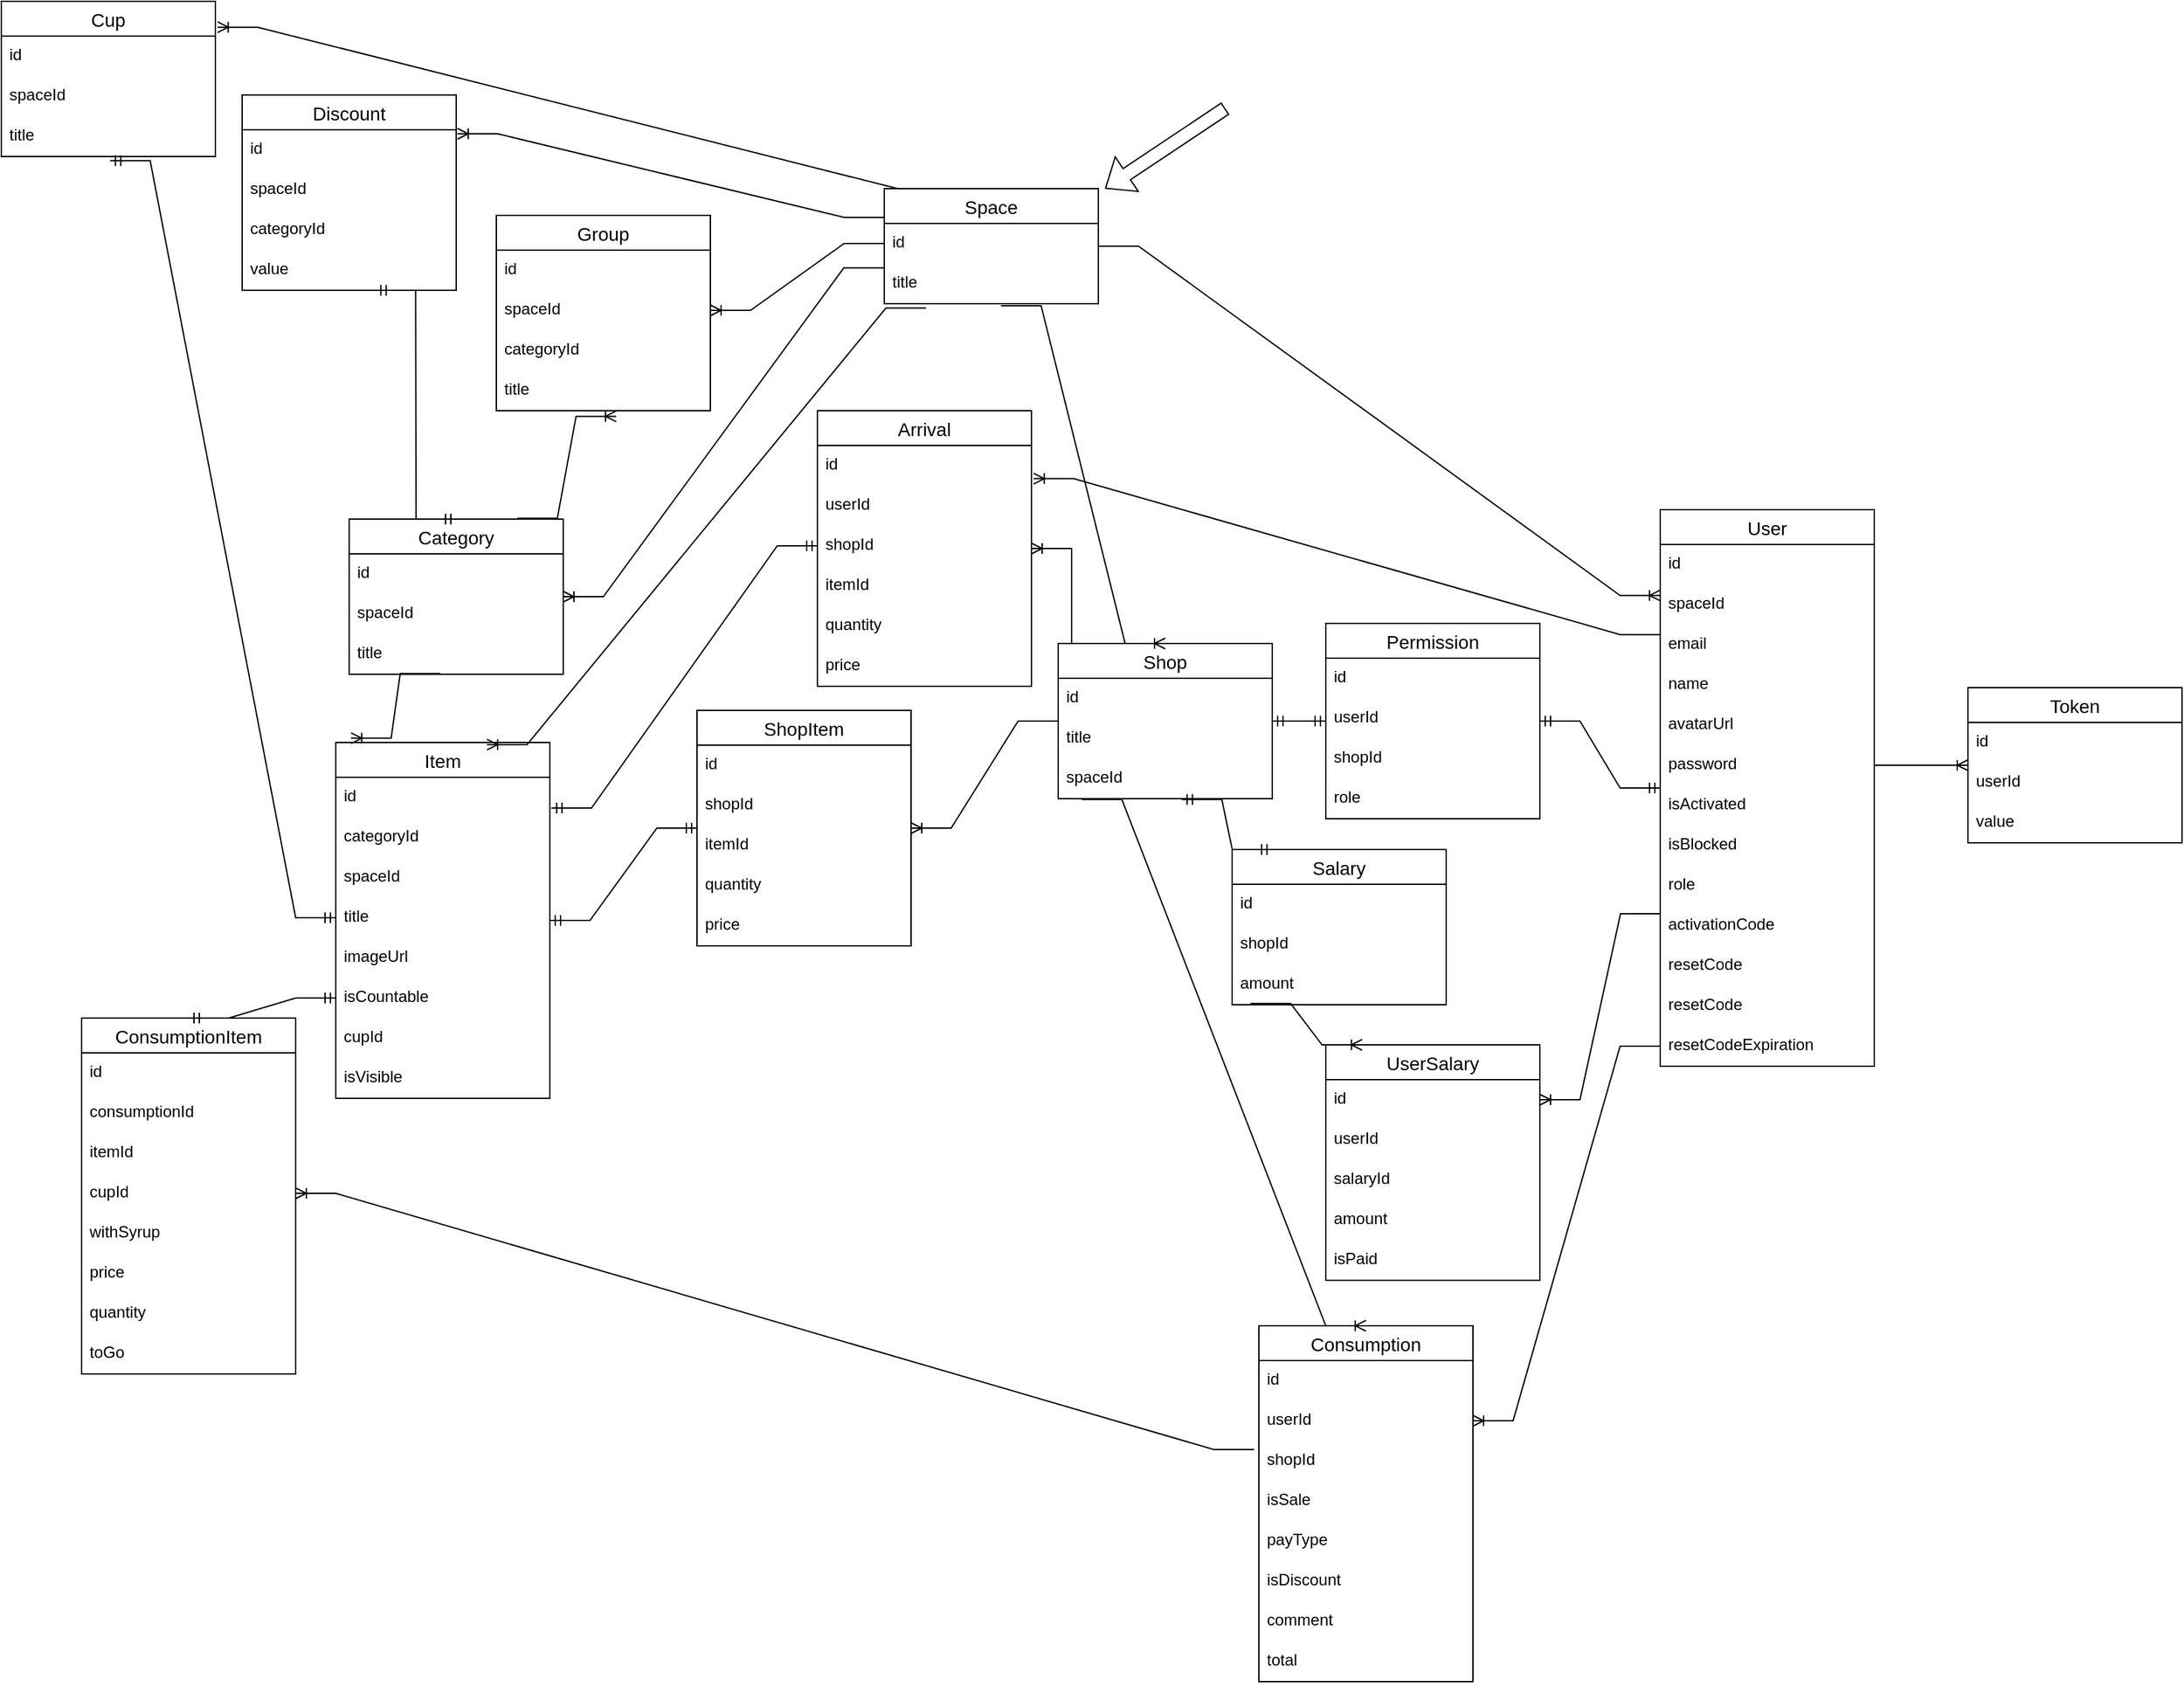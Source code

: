 <mxfile version="20.8.10" type="device"><diagram id="-RboTagxcHU9Nsr4pJRb" name="Page-1"><mxGraphModel dx="2022" dy="1925" grid="1" gridSize="10" guides="1" tooltips="1" connect="1" arrows="1" fold="1" page="1" pageScale="1" pageWidth="827" pageHeight="1169" math="0" shadow="0"><root><mxCell id="0"/><mxCell id="1" parent="0"/><mxCell id="PtXZRWENo-5FDZrmI7I0-1" value="User" style="swimlane;fontStyle=0;childLayout=stackLayout;horizontal=1;startSize=26;horizontalStack=0;resizeParent=1;resizeParentMax=0;resizeLast=0;collapsible=1;marginBottom=0;align=center;fontSize=14;" parent="1" vertex="1"><mxGeometry x="920" y="-370" width="160" height="416" as="geometry"/></mxCell><mxCell id="PtXZRWENo-5FDZrmI7I0-2" value="id" style="text;strokeColor=none;fillColor=none;spacingLeft=4;spacingRight=4;overflow=hidden;rotatable=0;points=[[0,0.5],[1,0.5]];portConstraint=eastwest;fontSize=12;" parent="PtXZRWENo-5FDZrmI7I0-1" vertex="1"><mxGeometry y="26" width="160" height="30" as="geometry"/></mxCell><mxCell id="4w__0bcOmojPFbcZ-Phi-4" value="spaceId" style="text;strokeColor=none;fillColor=none;spacingLeft=4;spacingRight=4;overflow=hidden;rotatable=0;points=[[0,0.5],[1,0.5]];portConstraint=eastwest;fontSize=12;" parent="PtXZRWENo-5FDZrmI7I0-1" vertex="1"><mxGeometry y="56" width="160" height="30" as="geometry"/></mxCell><mxCell id="PtXZRWENo-5FDZrmI7I0-3" value="email" style="text;strokeColor=none;fillColor=none;spacingLeft=4;spacingRight=4;overflow=hidden;rotatable=0;points=[[0,0.5],[1,0.5]];portConstraint=eastwest;fontSize=12;" parent="PtXZRWENo-5FDZrmI7I0-1" vertex="1"><mxGeometry y="86" width="160" height="30" as="geometry"/></mxCell><mxCell id="PtXZRWENo-5FDZrmI7I0-4" value="name" style="text;strokeColor=none;fillColor=none;spacingLeft=4;spacingRight=4;overflow=hidden;rotatable=0;points=[[0,0.5],[1,0.5]];portConstraint=eastwest;fontSize=12;" parent="PtXZRWENo-5FDZrmI7I0-1" vertex="1"><mxGeometry y="116" width="160" height="30" as="geometry"/></mxCell><mxCell id="2ZHtAxUTW5Pm4I8rhyET-17" value="avatarUrl" style="text;strokeColor=none;fillColor=none;spacingLeft=4;spacingRight=4;overflow=hidden;rotatable=0;points=[[0,0.5],[1,0.5]];portConstraint=eastwest;fontSize=12;" parent="PtXZRWENo-5FDZrmI7I0-1" vertex="1"><mxGeometry y="146" width="160" height="30" as="geometry"/></mxCell><mxCell id="PtXZRWENo-5FDZrmI7I0-5" value="password" style="text;strokeColor=none;fillColor=none;spacingLeft=4;spacingRight=4;overflow=hidden;rotatable=0;points=[[0,0.5],[1,0.5]];portConstraint=eastwest;fontSize=12;" parent="PtXZRWENo-5FDZrmI7I0-1" vertex="1"><mxGeometry y="176" width="160" height="30" as="geometry"/></mxCell><mxCell id="6MsvrKW7NR40lOU20cwh-1" value="isActivated" style="text;strokeColor=none;fillColor=none;spacingLeft=4;spacingRight=4;overflow=hidden;rotatable=0;points=[[0,0.5],[1,0.5]];portConstraint=eastwest;fontSize=12;" parent="PtXZRWENo-5FDZrmI7I0-1" vertex="1"><mxGeometry y="206" width="160" height="30" as="geometry"/></mxCell><mxCell id="obLjnWfp8mF0ZZuGQmt2-3" value="isBlocked" style="text;strokeColor=none;fillColor=none;spacingLeft=4;spacingRight=4;overflow=hidden;rotatable=0;points=[[0,0.5],[1,0.5]];portConstraint=eastwest;fontSize=12;" parent="PtXZRWENo-5FDZrmI7I0-1" vertex="1"><mxGeometry y="236" width="160" height="30" as="geometry"/></mxCell><mxCell id="obLjnWfp8mF0ZZuGQmt2-1" value="role" style="text;strokeColor=none;fillColor=none;spacingLeft=4;spacingRight=4;overflow=hidden;rotatable=0;points=[[0,0.5],[1,0.5]];portConstraint=eastwest;fontSize=12;" parent="PtXZRWENo-5FDZrmI7I0-1" vertex="1"><mxGeometry y="266" width="160" height="30" as="geometry"/></mxCell><mxCell id="6MsvrKW7NR40lOU20cwh-2" value="activationCode" style="text;strokeColor=none;fillColor=none;spacingLeft=4;spacingRight=4;overflow=hidden;rotatable=0;points=[[0,0.5],[1,0.5]];portConstraint=eastwest;fontSize=12;" parent="PtXZRWENo-5FDZrmI7I0-1" vertex="1"><mxGeometry y="296" width="160" height="30" as="geometry"/></mxCell><mxCell id="KKMegCWnmdMJKjB2qeo7-29" value="resetCode" style="text;strokeColor=none;fillColor=none;spacingLeft=4;spacingRight=4;overflow=hidden;rotatable=0;points=[[0,0.5],[1,0.5]];portConstraint=eastwest;fontSize=12;" vertex="1" parent="PtXZRWENo-5FDZrmI7I0-1"><mxGeometry y="326" width="160" height="30" as="geometry"/></mxCell><mxCell id="obLjnWfp8mF0ZZuGQmt2-2" value="resetCode" style="text;strokeColor=none;fillColor=none;spacingLeft=4;spacingRight=4;overflow=hidden;rotatable=0;points=[[0,0.5],[1,0.5]];portConstraint=eastwest;fontSize=12;" parent="PtXZRWENo-5FDZrmI7I0-1" vertex="1"><mxGeometry y="356" width="160" height="30" as="geometry"/></mxCell><mxCell id="4w__0bcOmojPFbcZ-Phi-13" value="resetCodeExpiration" style="text;strokeColor=none;fillColor=none;spacingLeft=4;spacingRight=4;overflow=hidden;rotatable=0;points=[[0,0.5],[1,0.5]];portConstraint=eastwest;fontSize=12;" parent="PtXZRWENo-5FDZrmI7I0-1" vertex="1"><mxGeometry y="386" width="160" height="30" as="geometry"/></mxCell><mxCell id="6MsvrKW7NR40lOU20cwh-6" value="Shop" style="swimlane;fontStyle=0;childLayout=stackLayout;horizontal=1;startSize=26;horizontalStack=0;resizeParent=1;resizeParentMax=0;resizeLast=0;collapsible=1;marginBottom=0;align=center;fontSize=14;" parent="1" vertex="1"><mxGeometry x="470" y="-270" width="160" height="116" as="geometry"/></mxCell><mxCell id="6MsvrKW7NR40lOU20cwh-7" value="id" style="text;strokeColor=none;fillColor=none;spacingLeft=4;spacingRight=4;overflow=hidden;rotatable=0;points=[[0,0.5],[1,0.5]];portConstraint=eastwest;fontSize=12;" parent="6MsvrKW7NR40lOU20cwh-6" vertex="1"><mxGeometry y="26" width="160" height="30" as="geometry"/></mxCell><mxCell id="6MsvrKW7NR40lOU20cwh-8" value="title" style="text;strokeColor=none;fillColor=none;spacingLeft=4;spacingRight=4;overflow=hidden;rotatable=0;points=[[0,0.5],[1,0.5]];portConstraint=eastwest;fontSize=12;" parent="6MsvrKW7NR40lOU20cwh-6" vertex="1"><mxGeometry y="56" width="160" height="30" as="geometry"/></mxCell><mxCell id="4w__0bcOmojPFbcZ-Phi-7" value="spaceId" style="text;strokeColor=none;fillColor=none;spacingLeft=4;spacingRight=4;overflow=hidden;rotatable=0;points=[[0,0.5],[1,0.5]];portConstraint=eastwest;fontSize=12;" parent="6MsvrKW7NR40lOU20cwh-6" vertex="1"><mxGeometry y="86" width="160" height="30" as="geometry"/></mxCell><mxCell id="6MsvrKW7NR40lOU20cwh-16" value="Permission" style="swimlane;fontStyle=0;childLayout=stackLayout;horizontal=1;startSize=26;horizontalStack=0;resizeParent=1;resizeParentMax=0;resizeLast=0;collapsible=1;marginBottom=0;align=center;fontSize=14;" parent="1" vertex="1"><mxGeometry x="670" y="-285" width="160" height="146" as="geometry"/></mxCell><mxCell id="6MsvrKW7NR40lOU20cwh-17" value="id" style="text;strokeColor=none;fillColor=none;spacingLeft=4;spacingRight=4;overflow=hidden;rotatable=0;points=[[0,0.5],[1,0.5]];portConstraint=eastwest;fontSize=12;" parent="6MsvrKW7NR40lOU20cwh-16" vertex="1"><mxGeometry y="26" width="160" height="30" as="geometry"/></mxCell><mxCell id="6MsvrKW7NR40lOU20cwh-18" value="userId" style="text;strokeColor=none;fillColor=none;spacingLeft=4;spacingRight=4;overflow=hidden;rotatable=0;points=[[0,0.5],[1,0.5]];portConstraint=eastwest;fontSize=12;" parent="6MsvrKW7NR40lOU20cwh-16" vertex="1"><mxGeometry y="56" width="160" height="30" as="geometry"/></mxCell><mxCell id="6MsvrKW7NR40lOU20cwh-19" value="shopId" style="text;strokeColor=none;fillColor=none;spacingLeft=4;spacingRight=4;overflow=hidden;rotatable=0;points=[[0,0.5],[1,0.5]];portConstraint=eastwest;fontSize=12;" parent="6MsvrKW7NR40lOU20cwh-16" vertex="1"><mxGeometry y="86" width="160" height="30" as="geometry"/></mxCell><mxCell id="obLjnWfp8mF0ZZuGQmt2-4" value="role" style="text;strokeColor=none;fillColor=none;spacingLeft=4;spacingRight=4;overflow=hidden;rotatable=0;points=[[0,0.5],[1,0.5]];portConstraint=eastwest;fontSize=12;" parent="6MsvrKW7NR40lOU20cwh-16" vertex="1"><mxGeometry y="116" width="160" height="30" as="geometry"/></mxCell><mxCell id="obLjnWfp8mF0ZZuGQmt2-8" value="Item" style="swimlane;fontStyle=0;childLayout=stackLayout;horizontal=1;startSize=26;horizontalStack=0;resizeParent=1;resizeParentMax=0;resizeLast=0;collapsible=1;marginBottom=0;align=center;fontSize=14;" parent="1" vertex="1"><mxGeometry x="-70" y="-196" width="160" height="266" as="geometry"/></mxCell><mxCell id="obLjnWfp8mF0ZZuGQmt2-9" value="id" style="text;strokeColor=none;fillColor=none;spacingLeft=4;spacingRight=4;overflow=hidden;rotatable=0;points=[[0,0.5],[1,0.5]];portConstraint=eastwest;fontSize=12;" parent="obLjnWfp8mF0ZZuGQmt2-8" vertex="1"><mxGeometry y="26" width="160" height="30" as="geometry"/></mxCell><mxCell id="2ZHtAxUTW5Pm4I8rhyET-7" value="categoryId" style="text;strokeColor=none;fillColor=none;spacingLeft=4;spacingRight=4;overflow=hidden;rotatable=0;points=[[0,0.5],[1,0.5]];portConstraint=eastwest;fontSize=12;" parent="obLjnWfp8mF0ZZuGQmt2-8" vertex="1"><mxGeometry y="56" width="160" height="30" as="geometry"/></mxCell><mxCell id="obLjnWfp8mF0ZZuGQmt2-55" value="spaceId" style="text;strokeColor=none;fillColor=none;spacingLeft=4;spacingRight=4;overflow=hidden;rotatable=0;points=[[0,0.5],[1,0.5]];portConstraint=eastwest;fontSize=12;" parent="obLjnWfp8mF0ZZuGQmt2-8" vertex="1"><mxGeometry y="86" width="160" height="30" as="geometry"/></mxCell><mxCell id="obLjnWfp8mF0ZZuGQmt2-10" value="title" style="text;strokeColor=none;fillColor=none;spacingLeft=4;spacingRight=4;overflow=hidden;rotatable=0;points=[[0,0.5],[1,0.5]];portConstraint=eastwest;fontSize=12;" parent="obLjnWfp8mF0ZZuGQmt2-8" vertex="1"><mxGeometry y="116" width="160" height="30" as="geometry"/></mxCell><mxCell id="obLjnWfp8mF0ZZuGQmt2-54" value="imageUrl" style="text;strokeColor=none;fillColor=none;spacingLeft=4;spacingRight=4;overflow=hidden;rotatable=0;points=[[0,0.5],[1,0.5]];portConstraint=eastwest;fontSize=12;" parent="obLjnWfp8mF0ZZuGQmt2-8" vertex="1"><mxGeometry y="146" width="160" height="30" as="geometry"/></mxCell><mxCell id="obLjnWfp8mF0ZZuGQmt2-11" value="isCountable" style="text;strokeColor=none;fillColor=none;spacingLeft=4;spacingRight=4;overflow=hidden;rotatable=0;points=[[0,0.5],[1,0.5]];portConstraint=eastwest;fontSize=12;" parent="obLjnWfp8mF0ZZuGQmt2-8" vertex="1"><mxGeometry y="176" width="160" height="30" as="geometry"/></mxCell><mxCell id="pwrpQkeH6e8OSDZ0tOXm-13" value="cupId" style="text;strokeColor=none;fillColor=none;spacingLeft=4;spacingRight=4;overflow=hidden;rotatable=0;points=[[0,0.5],[1,0.5]];portConstraint=eastwest;fontSize=12;" parent="obLjnWfp8mF0ZZuGQmt2-8" vertex="1"><mxGeometry y="206" width="160" height="30" as="geometry"/></mxCell><mxCell id="2ZHtAxUTW5Pm4I8rhyET-20" value="isVisible" style="text;strokeColor=none;fillColor=none;spacingLeft=4;spacingRight=4;overflow=hidden;rotatable=0;points=[[0,0.5],[1,0.5]];portConstraint=eastwest;fontSize=12;" parent="obLjnWfp8mF0ZZuGQmt2-8" vertex="1"><mxGeometry y="236" width="160" height="30" as="geometry"/></mxCell><mxCell id="obLjnWfp8mF0ZZuGQmt2-15" value="ShopItem" style="swimlane;fontStyle=0;childLayout=stackLayout;horizontal=1;startSize=26;horizontalStack=0;resizeParent=1;resizeParentMax=0;resizeLast=0;collapsible=1;marginBottom=0;align=center;fontSize=14;" parent="1" vertex="1"><mxGeometry x="200" y="-220" width="160" height="176" as="geometry"/></mxCell><mxCell id="obLjnWfp8mF0ZZuGQmt2-16" value="id" style="text;strokeColor=none;fillColor=none;spacingLeft=4;spacingRight=4;overflow=hidden;rotatable=0;points=[[0,0.5],[1,0.5]];portConstraint=eastwest;fontSize=12;" parent="obLjnWfp8mF0ZZuGQmt2-15" vertex="1"><mxGeometry y="26" width="160" height="30" as="geometry"/></mxCell><mxCell id="obLjnWfp8mF0ZZuGQmt2-17" value="shopId" style="text;strokeColor=none;fillColor=none;spacingLeft=4;spacingRight=4;overflow=hidden;rotatable=0;points=[[0,0.5],[1,0.5]];portConstraint=eastwest;fontSize=12;" parent="obLjnWfp8mF0ZZuGQmt2-15" vertex="1"><mxGeometry y="56" width="160" height="30" as="geometry"/></mxCell><mxCell id="obLjnWfp8mF0ZZuGQmt2-18" value="itemId" style="text;strokeColor=none;fillColor=none;spacingLeft=4;spacingRight=4;overflow=hidden;rotatable=0;points=[[0,0.5],[1,0.5]];portConstraint=eastwest;fontSize=12;" parent="obLjnWfp8mF0ZZuGQmt2-15" vertex="1"><mxGeometry y="86" width="160" height="30" as="geometry"/></mxCell><mxCell id="obLjnWfp8mF0ZZuGQmt2-19" value="quantity" style="text;strokeColor=none;fillColor=none;spacingLeft=4;spacingRight=4;overflow=hidden;rotatable=0;points=[[0,0.5],[1,0.5]];portConstraint=eastwest;fontSize=12;" parent="obLjnWfp8mF0ZZuGQmt2-15" vertex="1"><mxGeometry y="116" width="160" height="30" as="geometry"/></mxCell><mxCell id="obLjnWfp8mF0ZZuGQmt2-20" value="price" style="text;strokeColor=none;fillColor=none;spacingLeft=4;spacingRight=4;overflow=hidden;rotatable=0;points=[[0,0.5],[1,0.5]];portConstraint=eastwest;fontSize=12;" parent="obLjnWfp8mF0ZZuGQmt2-15" vertex="1"><mxGeometry y="146" width="160" height="30" as="geometry"/></mxCell><mxCell id="obLjnWfp8mF0ZZuGQmt2-21" value="" style="edgeStyle=entityRelationEdgeStyle;fontSize=12;html=1;endArrow=ERmandOne;startArrow=ERmandOne;rounded=0;" parent="1" source="6MsvrKW7NR40lOU20cwh-6" target="6MsvrKW7NR40lOU20cwh-16" edge="1"><mxGeometry width="100" height="100" relative="1" as="geometry"><mxPoint x="380" y="260" as="sourcePoint"/><mxPoint x="480" y="160" as="targetPoint"/></mxGeometry></mxCell><mxCell id="obLjnWfp8mF0ZZuGQmt2-22" value="" style="edgeStyle=entityRelationEdgeStyle;fontSize=12;html=1;endArrow=ERmandOne;startArrow=ERmandOne;rounded=0;" parent="1" source="PtXZRWENo-5FDZrmI7I0-1" target="6MsvrKW7NR40lOU20cwh-16" edge="1"><mxGeometry width="100" height="100" relative="1" as="geometry"><mxPoint x="380" y="260" as="sourcePoint"/><mxPoint x="480" y="160" as="targetPoint"/></mxGeometry></mxCell><mxCell id="obLjnWfp8mF0ZZuGQmt2-23" value="" style="edgeStyle=entityRelationEdgeStyle;fontSize=12;html=1;endArrow=ERoneToMany;rounded=0;" parent="1" source="6MsvrKW7NR40lOU20cwh-6" target="obLjnWfp8mF0ZZuGQmt2-15" edge="1"><mxGeometry width="100" height="100" relative="1" as="geometry"><mxPoint x="380" y="360" as="sourcePoint"/><mxPoint x="480" y="260" as="targetPoint"/></mxGeometry></mxCell><mxCell id="obLjnWfp8mF0ZZuGQmt2-24" value="" style="edgeStyle=entityRelationEdgeStyle;fontSize=12;html=1;endArrow=ERmandOne;startArrow=ERmandOne;rounded=0;" parent="1" source="obLjnWfp8mF0ZZuGQmt2-8" target="obLjnWfp8mF0ZZuGQmt2-15" edge="1"><mxGeometry width="100" height="100" relative="1" as="geometry"><mxPoint x="380" y="360" as="sourcePoint"/><mxPoint x="480" y="260" as="targetPoint"/></mxGeometry></mxCell><mxCell id="obLjnWfp8mF0ZZuGQmt2-25" value="Cup" style="swimlane;fontStyle=0;childLayout=stackLayout;horizontal=1;startSize=26;horizontalStack=0;resizeParent=1;resizeParentMax=0;resizeLast=0;collapsible=1;marginBottom=0;align=center;fontSize=14;" parent="1" vertex="1"><mxGeometry x="-320" y="-750" width="160" height="116" as="geometry"/></mxCell><mxCell id="obLjnWfp8mF0ZZuGQmt2-26" value="id" style="text;strokeColor=none;fillColor=none;spacingLeft=4;spacingRight=4;overflow=hidden;rotatable=0;points=[[0,0.5],[1,0.5]];portConstraint=eastwest;fontSize=12;" parent="obLjnWfp8mF0ZZuGQmt2-25" vertex="1"><mxGeometry y="26" width="160" height="30" as="geometry"/></mxCell><mxCell id="2ZHtAxUTW5Pm4I8rhyET-12" value="spaceId" style="text;strokeColor=none;fillColor=none;spacingLeft=4;spacingRight=4;overflow=hidden;rotatable=0;points=[[0,0.5],[1,0.5]];portConstraint=eastwest;fontSize=12;" parent="obLjnWfp8mF0ZZuGQmt2-25" vertex="1"><mxGeometry y="56" width="160" height="30" as="geometry"/></mxCell><mxCell id="obLjnWfp8mF0ZZuGQmt2-27" value="title" style="text;strokeColor=none;fillColor=none;spacingLeft=4;spacingRight=4;overflow=hidden;rotatable=0;points=[[0,0.5],[1,0.5]];portConstraint=eastwest;fontSize=12;" parent="obLjnWfp8mF0ZZuGQmt2-25" vertex="1"><mxGeometry y="86" width="160" height="30" as="geometry"/></mxCell><mxCell id="obLjnWfp8mF0ZZuGQmt2-35" value="" style="edgeStyle=entityRelationEdgeStyle;fontSize=12;html=1;endArrow=ERmandOne;startArrow=ERmandOne;rounded=0;exitX=0;exitY=0.5;exitDx=0;exitDy=0;entryX=0.508;entryY=1.106;entryDx=0;entryDy=0;entryPerimeter=0;" parent="1" source="obLjnWfp8mF0ZZuGQmt2-10" target="obLjnWfp8mF0ZZuGQmt2-27" edge="1"><mxGeometry width="100" height="100" relative="1" as="geometry"><mxPoint x="140" y="130" as="sourcePoint"/><mxPoint x="240" y="30" as="targetPoint"/></mxGeometry></mxCell><mxCell id="obLjnWfp8mF0ZZuGQmt2-36" value="ConsumptionItem" style="swimlane;fontStyle=0;childLayout=stackLayout;horizontal=1;startSize=26;horizontalStack=0;resizeParent=1;resizeParentMax=0;resizeLast=0;collapsible=1;marginBottom=0;align=center;fontSize=14;" parent="1" vertex="1"><mxGeometry x="-260" y="10" width="160" height="266" as="geometry"/></mxCell><mxCell id="obLjnWfp8mF0ZZuGQmt2-37" value="id" style="text;strokeColor=none;fillColor=none;spacingLeft=4;spacingRight=4;overflow=hidden;rotatable=0;points=[[0,0.5],[1,0.5]];portConstraint=eastwest;fontSize=12;" parent="obLjnWfp8mF0ZZuGQmt2-36" vertex="1"><mxGeometry y="26" width="160" height="30" as="geometry"/></mxCell><mxCell id="obLjnWfp8mF0ZZuGQmt2-38" value="consumptionId" style="text;strokeColor=none;fillColor=none;spacingLeft=4;spacingRight=4;overflow=hidden;rotatable=0;points=[[0,0.5],[1,0.5]];portConstraint=eastwest;fontSize=12;" parent="obLjnWfp8mF0ZZuGQmt2-36" vertex="1"><mxGeometry y="56" width="160" height="30" as="geometry"/></mxCell><mxCell id="pwrpQkeH6e8OSDZ0tOXm-14" value="itemId" style="text;strokeColor=none;fillColor=none;spacingLeft=4;spacingRight=4;overflow=hidden;rotatable=0;points=[[0,0.5],[1,0.5]];portConstraint=eastwest;fontSize=12;" parent="obLjnWfp8mF0ZZuGQmt2-36" vertex="1"><mxGeometry y="86" width="160" height="30" as="geometry"/></mxCell><mxCell id="obLjnWfp8mF0ZZuGQmt2-44" value="cupId" style="text;strokeColor=none;fillColor=none;spacingLeft=4;spacingRight=4;overflow=hidden;rotatable=0;points=[[0,0.5],[1,0.5]];portConstraint=eastwest;fontSize=12;" parent="obLjnWfp8mF0ZZuGQmt2-36" vertex="1"><mxGeometry y="116" width="160" height="30" as="geometry"/></mxCell><mxCell id="pwrpQkeH6e8OSDZ0tOXm-15" value="withSyrup" style="text;strokeColor=none;fillColor=none;spacingLeft=4;spacingRight=4;overflow=hidden;rotatable=0;points=[[0,0.5],[1,0.5]];portConstraint=eastwest;fontSize=12;" parent="obLjnWfp8mF0ZZuGQmt2-36" vertex="1"><mxGeometry y="146" width="160" height="30" as="geometry"/></mxCell><mxCell id="obLjnWfp8mF0ZZuGQmt2-45" value="price" style="text;strokeColor=none;fillColor=none;spacingLeft=4;spacingRight=4;overflow=hidden;rotatable=0;points=[[0,0.5],[1,0.5]];portConstraint=eastwest;fontSize=12;" parent="obLjnWfp8mF0ZZuGQmt2-36" vertex="1"><mxGeometry y="176" width="160" height="30" as="geometry"/></mxCell><mxCell id="pwrpQkeH6e8OSDZ0tOXm-1" value="quantity" style="text;strokeColor=none;fillColor=none;spacingLeft=4;spacingRight=4;overflow=hidden;rotatable=0;points=[[0,0.5],[1,0.5]];portConstraint=eastwest;fontSize=12;" parent="obLjnWfp8mF0ZZuGQmt2-36" vertex="1"><mxGeometry y="206" width="160" height="30" as="geometry"/></mxCell><mxCell id="obLjnWfp8mF0ZZuGQmt2-46" value="toGo" style="text;strokeColor=none;fillColor=none;spacingLeft=4;spacingRight=4;overflow=hidden;rotatable=0;points=[[0,0.5],[1,0.5]];portConstraint=eastwest;fontSize=12;" parent="obLjnWfp8mF0ZZuGQmt2-36" vertex="1"><mxGeometry y="236" width="160" height="30" as="geometry"/></mxCell><mxCell id="obLjnWfp8mF0ZZuGQmt2-39" value="Consumption" style="swimlane;fontStyle=0;childLayout=stackLayout;horizontal=1;startSize=26;horizontalStack=0;resizeParent=1;resizeParentMax=0;resizeLast=0;collapsible=1;marginBottom=0;align=center;fontSize=14;" parent="1" vertex="1"><mxGeometry x="620" y="240" width="160" height="266" as="geometry"/></mxCell><mxCell id="obLjnWfp8mF0ZZuGQmt2-40" value="id" style="text;strokeColor=none;fillColor=none;spacingLeft=4;spacingRight=4;overflow=hidden;rotatable=0;points=[[0,0.5],[1,0.5]];portConstraint=eastwest;fontSize=12;" parent="obLjnWfp8mF0ZZuGQmt2-39" vertex="1"><mxGeometry y="26" width="160" height="30" as="geometry"/></mxCell><mxCell id="obLjnWfp8mF0ZZuGQmt2-41" value="userId" style="text;strokeColor=none;fillColor=none;spacingLeft=4;spacingRight=4;overflow=hidden;rotatable=0;points=[[0,0.5],[1,0.5]];portConstraint=eastwest;fontSize=12;" parent="obLjnWfp8mF0ZZuGQmt2-39" vertex="1"><mxGeometry y="56" width="160" height="30" as="geometry"/></mxCell><mxCell id="obLjnWfp8mF0ZZuGQmt2-50" value="shopId" style="text;strokeColor=none;fillColor=none;spacingLeft=4;spacingRight=4;overflow=hidden;rotatable=0;points=[[0,0.5],[1,0.5]];portConstraint=eastwest;fontSize=12;" parent="obLjnWfp8mF0ZZuGQmt2-39" vertex="1"><mxGeometry y="86" width="160" height="30" as="geometry"/></mxCell><mxCell id="2ZHtAxUTW5Pm4I8rhyET-19" value="isSale" style="text;strokeColor=none;fillColor=none;spacingLeft=4;spacingRight=4;overflow=hidden;rotatable=0;points=[[0,0.5],[1,0.5]];portConstraint=eastwest;fontSize=12;" parent="obLjnWfp8mF0ZZuGQmt2-39" vertex="1"><mxGeometry y="116" width="160" height="30" as="geometry"/></mxCell><mxCell id="obLjnWfp8mF0ZZuGQmt2-43" value="payType" style="text;strokeColor=none;fillColor=none;spacingLeft=4;spacingRight=4;overflow=hidden;rotatable=0;points=[[0,0.5],[1,0.5]];portConstraint=eastwest;fontSize=12;" parent="obLjnWfp8mF0ZZuGQmt2-39" vertex="1"><mxGeometry y="146" width="160" height="30" as="geometry"/></mxCell><mxCell id="2ZHtAxUTW5Pm4I8rhyET-21" value="isDiscount" style="text;strokeColor=none;fillColor=none;spacingLeft=4;spacingRight=4;overflow=hidden;rotatable=0;points=[[0,0.5],[1,0.5]];portConstraint=eastwest;fontSize=12;" parent="obLjnWfp8mF0ZZuGQmt2-39" vertex="1"><mxGeometry y="176" width="160" height="30" as="geometry"/></mxCell><mxCell id="2ZHtAxUTW5Pm4I8rhyET-22" value="comment" style="text;strokeColor=none;fillColor=none;spacingLeft=4;spacingRight=4;overflow=hidden;rotatable=0;points=[[0,0.5],[1,0.5]];portConstraint=eastwest;fontSize=12;" parent="obLjnWfp8mF0ZZuGQmt2-39" vertex="1"><mxGeometry y="206" width="160" height="30" as="geometry"/></mxCell><mxCell id="obLjnWfp8mF0ZZuGQmt2-42" value="total" style="text;strokeColor=none;fillColor=none;spacingLeft=4;spacingRight=4;overflow=hidden;rotatable=0;points=[[0,0.5],[1,0.5]];portConstraint=eastwest;fontSize=12;" parent="obLjnWfp8mF0ZZuGQmt2-39" vertex="1"><mxGeometry y="236" width="160" height="30" as="geometry"/></mxCell><mxCell id="obLjnWfp8mF0ZZuGQmt2-47" value="" style="edgeStyle=entityRelationEdgeStyle;fontSize=12;html=1;endArrow=ERmandOne;startArrow=ERmandOne;rounded=0;exitX=0.5;exitY=0;exitDx=0;exitDy=0;" parent="1" source="obLjnWfp8mF0ZZuGQmt2-36" target="obLjnWfp8mF0ZZuGQmt2-11" edge="1"><mxGeometry width="100" height="100" relative="1" as="geometry"><mxPoint x="80" y="210" as="sourcePoint"/><mxPoint x="180" y="110" as="targetPoint"/></mxGeometry></mxCell><mxCell id="obLjnWfp8mF0ZZuGQmt2-49" value="" style="edgeStyle=entityRelationEdgeStyle;fontSize=12;html=1;endArrow=ERoneToMany;rounded=0;" parent="1" source="4w__0bcOmojPFbcZ-Phi-13" target="obLjnWfp8mF0ZZuGQmt2-41" edge="1"><mxGeometry width="100" height="100" relative="1" as="geometry"><mxPoint x="390" y="230" as="sourcePoint"/><mxPoint x="490" y="130" as="targetPoint"/></mxGeometry></mxCell><mxCell id="obLjnWfp8mF0ZZuGQmt2-51" value="" style="edgeStyle=entityRelationEdgeStyle;fontSize=12;html=1;endArrow=ERoneToMany;rounded=0;exitX=-0.023;exitY=0.217;exitDx=0;exitDy=0;exitPerimeter=0;entryX=1;entryY=0.5;entryDx=0;entryDy=0;" parent="1" source="obLjnWfp8mF0ZZuGQmt2-50" target="obLjnWfp8mF0ZZuGQmt2-44" edge="1"><mxGeometry width="100" height="100" relative="1" as="geometry"><mxPoint x="180" y="360" as="sourcePoint"/><mxPoint x="280" y="260" as="targetPoint"/></mxGeometry></mxCell><mxCell id="obLjnWfp8mF0ZZuGQmt2-52" value="" style="edgeStyle=entityRelationEdgeStyle;fontSize=12;html=1;endArrow=ERoneToMany;rounded=0;exitX=0.11;exitY=1.022;exitDx=0;exitDy=0;exitPerimeter=0;entryX=0.5;entryY=0;entryDx=0;entryDy=0;" parent="1" source="4w__0bcOmojPFbcZ-Phi-7" target="obLjnWfp8mF0ZZuGQmt2-39" edge="1"><mxGeometry width="100" height="100" relative="1" as="geometry"><mxPoint x="180" y="360" as="sourcePoint"/><mxPoint x="280" y="260" as="targetPoint"/></mxGeometry></mxCell><mxCell id="4w__0bcOmojPFbcZ-Phi-1" value="Space" style="swimlane;fontStyle=0;childLayout=stackLayout;horizontal=1;startSize=26;horizontalStack=0;resizeParent=1;resizeParentMax=0;resizeLast=0;collapsible=1;marginBottom=0;align=center;fontSize=14;" parent="1" vertex="1"><mxGeometry x="340" y="-610" width="160" height="86" as="geometry"/></mxCell><mxCell id="4w__0bcOmojPFbcZ-Phi-2" value="id" style="text;strokeColor=none;fillColor=none;spacingLeft=4;spacingRight=4;overflow=hidden;rotatable=0;points=[[0,0.5],[1,0.5]];portConstraint=eastwest;fontSize=12;" parent="4w__0bcOmojPFbcZ-Phi-1" vertex="1"><mxGeometry y="26" width="160" height="30" as="geometry"/></mxCell><mxCell id="4w__0bcOmojPFbcZ-Phi-3" value="title" style="text;strokeColor=none;fillColor=none;spacingLeft=4;spacingRight=4;overflow=hidden;rotatable=0;points=[[0,0.5],[1,0.5]];portConstraint=eastwest;fontSize=12;" parent="4w__0bcOmojPFbcZ-Phi-1" vertex="1"><mxGeometry y="56" width="160" height="30" as="geometry"/></mxCell><mxCell id="4w__0bcOmojPFbcZ-Phi-9" value="" style="edgeStyle=entityRelationEdgeStyle;fontSize=12;html=1;endArrow=ERoneToMany;rounded=0;entryX=0.5;entryY=0;entryDx=0;entryDy=0;exitX=0.545;exitY=1.048;exitDx=0;exitDy=0;exitPerimeter=0;" parent="1" source="4w__0bcOmojPFbcZ-Phi-3" target="6MsvrKW7NR40lOU20cwh-6" edge="1"><mxGeometry width="100" height="100" relative="1" as="geometry"><mxPoint x="478" y="-191.99" as="sourcePoint"/><mxPoint x="660" y="-280" as="targetPoint"/></mxGeometry></mxCell><mxCell id="4w__0bcOmojPFbcZ-Phi-10" value="" style="edgeStyle=entityRelationEdgeStyle;fontSize=12;html=1;endArrow=ERoneToMany;rounded=0;entryX=0;entryY=0.27;entryDx=0;entryDy=0;entryPerimeter=0;" parent="1" source="4w__0bcOmojPFbcZ-Phi-1" target="4w__0bcOmojPFbcZ-Phi-4" edge="1"><mxGeometry width="100" height="100" relative="1" as="geometry"><mxPoint x="570" y="-170" as="sourcePoint"/><mxPoint x="820" y="-240" as="targetPoint"/></mxGeometry></mxCell><mxCell id="4w__0bcOmojPFbcZ-Phi-11" value="" style="edgeStyle=entityRelationEdgeStyle;fontSize=12;html=1;endArrow=ERoneToMany;rounded=0;entryX=0.706;entryY=0.006;entryDx=0;entryDy=0;entryPerimeter=0;exitX=0.195;exitY=1.11;exitDx=0;exitDy=0;exitPerimeter=0;" parent="1" source="4w__0bcOmojPFbcZ-Phi-3" target="obLjnWfp8mF0ZZuGQmt2-8" edge="1"><mxGeometry x="-1" y="151" width="100" height="100" relative="1" as="geometry"><mxPoint x="365.04" y="-191" as="sourcePoint"/><mxPoint x="80" y="-30" as="targetPoint"/><mxPoint x="-150" y="131" as="offset"/></mxGeometry></mxCell><mxCell id="2ZHtAxUTW5Pm4I8rhyET-8" value="Category" style="swimlane;fontStyle=0;childLayout=stackLayout;horizontal=1;startSize=26;horizontalStack=0;resizeParent=1;resizeParentMax=0;resizeLast=0;collapsible=1;marginBottom=0;align=center;fontSize=14;" parent="1" vertex="1"><mxGeometry x="-60" y="-363" width="160" height="116" as="geometry"/></mxCell><mxCell id="2ZHtAxUTW5Pm4I8rhyET-9" value="id" style="text;strokeColor=none;fillColor=none;spacingLeft=4;spacingRight=4;overflow=hidden;rotatable=0;points=[[0,0.5],[1,0.5]];portConstraint=eastwest;fontSize=12;" parent="2ZHtAxUTW5Pm4I8rhyET-8" vertex="1"><mxGeometry y="26" width="160" height="30" as="geometry"/></mxCell><mxCell id="2ZHtAxUTW5Pm4I8rhyET-11" value="spaceId" style="text;strokeColor=none;fillColor=none;spacingLeft=4;spacingRight=4;overflow=hidden;rotatable=0;points=[[0,0.5],[1,0.5]];portConstraint=eastwest;fontSize=12;" parent="2ZHtAxUTW5Pm4I8rhyET-8" vertex="1"><mxGeometry y="56" width="160" height="30" as="geometry"/></mxCell><mxCell id="2ZHtAxUTW5Pm4I8rhyET-10" value="title" style="text;strokeColor=none;fillColor=none;spacingLeft=4;spacingRight=4;overflow=hidden;rotatable=0;points=[[0,0.5],[1,0.5]];portConstraint=eastwest;fontSize=12;" parent="2ZHtAxUTW5Pm4I8rhyET-8" vertex="1"><mxGeometry y="86" width="160" height="30" as="geometry"/></mxCell><mxCell id="2ZHtAxUTW5Pm4I8rhyET-13" value="" style="edgeStyle=entityRelationEdgeStyle;fontSize=12;html=1;endArrow=ERoneToMany;rounded=0;exitX=-0.002;exitY=1.11;exitDx=0;exitDy=0;exitPerimeter=0;" parent="1" source="4w__0bcOmojPFbcZ-Phi-2" target="2ZHtAxUTW5Pm4I8rhyET-8" edge="1"><mxGeometry x="0.642" y="398" width="100" height="100" relative="1" as="geometry"><mxPoint x="80" y="-300" as="sourcePoint"/><mxPoint x="180" y="-400" as="targetPoint"/><mxPoint x="-79" y="8" as="offset"/></mxGeometry></mxCell><mxCell id="2ZHtAxUTW5Pm4I8rhyET-18" value="" style="edgeStyle=entityRelationEdgeStyle;fontSize=12;html=1;endArrow=ERoneToMany;rounded=0;exitX=0.426;exitY=0.982;exitDx=0;exitDy=0;exitPerimeter=0;entryX=0.071;entryY=-0.012;entryDx=0;entryDy=0;entryPerimeter=0;" parent="1" source="2ZHtAxUTW5Pm4I8rhyET-10" target="obLjnWfp8mF0ZZuGQmt2-8" edge="1"><mxGeometry width="100" height="100" relative="1" as="geometry"><mxPoint x="190" y="140" as="sourcePoint"/><mxPoint x="290" y="40" as="targetPoint"/></mxGeometry></mxCell><mxCell id="pwrpQkeH6e8OSDZ0tOXm-7" value="" style="edgeStyle=entityRelationEdgeStyle;fontSize=12;html=1;endArrow=ERoneToMany;rounded=0;entryX=1.006;entryY=0.1;entryDx=0;entryDy=0;entryPerimeter=0;exitX=0;exitY=0.25;exitDx=0;exitDy=0;" parent="1" source="4w__0bcOmojPFbcZ-Phi-1" target="pwrpQkeH6e8OSDZ0tOXm-3" edge="1"><mxGeometry width="100" height="100" relative="1" as="geometry"><mxPoint x="370.08" y="-210" as="sourcePoint"/><mxPoint x="80" y="-210" as="targetPoint"/></mxGeometry></mxCell><mxCell id="pwrpQkeH6e8OSDZ0tOXm-8" value="" style="edgeStyle=entityRelationEdgeStyle;fontSize=12;html=1;endArrow=ERmandOne;startArrow=ERmandOne;rounded=0;exitX=0.623;exitY=1;exitDx=0;exitDy=0;exitPerimeter=0;entryX=0.5;entryY=0;entryDx=0;entryDy=0;" parent="1" source="pwrpQkeH6e8OSDZ0tOXm-5" target="2ZHtAxUTW5Pm4I8rhyET-8" edge="1"><mxGeometry width="100" height="100" relative="1" as="geometry"><mxPoint x="-20" y="-110" as="sourcePoint"/><mxPoint x="80" y="-210" as="targetPoint"/></mxGeometry></mxCell><mxCell id="pwrpQkeH6e8OSDZ0tOXm-12" value="" style="shape=flexArrow;endArrow=classic;html=1;rounded=0;" parent="1" edge="1"><mxGeometry width="50" height="50" relative="1" as="geometry"><mxPoint x="595" y="-670" as="sourcePoint"/><mxPoint x="505" y="-610" as="targetPoint"/></mxGeometry></mxCell><mxCell id="pwrpQkeH6e8OSDZ0tOXm-16" value="Group" style="swimlane;fontStyle=0;childLayout=stackLayout;horizontal=1;startSize=26;horizontalStack=0;resizeParent=1;resizeParentMax=0;resizeLast=0;collapsible=1;marginBottom=0;align=center;fontSize=14;" parent="1" vertex="1"><mxGeometry x="50" y="-590" width="160" height="146" as="geometry"/></mxCell><mxCell id="pwrpQkeH6e8OSDZ0tOXm-17" value="id" style="text;strokeColor=none;fillColor=none;spacingLeft=4;spacingRight=4;overflow=hidden;rotatable=0;points=[[0,0.5],[1,0.5]];portConstraint=eastwest;fontSize=12;" parent="pwrpQkeH6e8OSDZ0tOXm-16" vertex="1"><mxGeometry y="26" width="160" height="30" as="geometry"/></mxCell><mxCell id="pwrpQkeH6e8OSDZ0tOXm-18" value="spaceId" style="text;strokeColor=none;fillColor=none;spacingLeft=4;spacingRight=4;overflow=hidden;rotatable=0;points=[[0,0.5],[1,0.5]];portConstraint=eastwest;fontSize=12;" parent="pwrpQkeH6e8OSDZ0tOXm-16" vertex="1"><mxGeometry y="56" width="160" height="30" as="geometry"/></mxCell><mxCell id="pwrpQkeH6e8OSDZ0tOXm-28" value="categoryId" style="text;strokeColor=none;fillColor=none;spacingLeft=4;spacingRight=4;overflow=hidden;rotatable=0;points=[[0,0.5],[1,0.5]];portConstraint=eastwest;fontSize=12;" parent="pwrpQkeH6e8OSDZ0tOXm-16" vertex="1"><mxGeometry y="86" width="160" height="30" as="geometry"/></mxCell><mxCell id="pwrpQkeH6e8OSDZ0tOXm-19" value="title" style="text;strokeColor=none;fillColor=none;spacingLeft=4;spacingRight=4;overflow=hidden;rotatable=0;points=[[0,0.5],[1,0.5]];portConstraint=eastwest;fontSize=12;" parent="pwrpQkeH6e8OSDZ0tOXm-16" vertex="1"><mxGeometry y="116" width="160" height="30" as="geometry"/></mxCell><mxCell id="pwrpQkeH6e8OSDZ0tOXm-32" value="" style="edgeStyle=entityRelationEdgeStyle;fontSize=12;html=1;endArrow=ERoneToMany;rounded=0;entryX=0.56;entryY=1.14;entryDx=0;entryDy=0;entryPerimeter=0;exitX=0.785;exitY=-0.005;exitDx=0;exitDy=0;exitPerimeter=0;" parent="1" source="2ZHtAxUTW5Pm4I8rhyET-8" target="pwrpQkeH6e8OSDZ0tOXm-19" edge="1"><mxGeometry width="100" height="100" relative="1" as="geometry"><mxPoint x="150" y="-260" as="sourcePoint"/><mxPoint x="250" y="-360" as="targetPoint"/></mxGeometry></mxCell><mxCell id="pwrpQkeH6e8OSDZ0tOXm-33" value="" style="edgeStyle=entityRelationEdgeStyle;fontSize=12;html=1;endArrow=ERoneToMany;rounded=0;entryX=1;entryY=0.5;entryDx=0;entryDy=0;exitX=0;exitY=0.5;exitDx=0;exitDy=0;" parent="1" source="4w__0bcOmojPFbcZ-Phi-2" target="pwrpQkeH6e8OSDZ0tOXm-18" edge="1"><mxGeometry width="100" height="100" relative="1" as="geometry"><mxPoint x="270" y="-380" as="sourcePoint"/><mxPoint x="370" y="-480" as="targetPoint"/></mxGeometry></mxCell><mxCell id="pwrpQkeH6e8OSDZ0tOXm-34" value="Token" style="swimlane;fontStyle=0;childLayout=stackLayout;horizontal=1;startSize=26;horizontalStack=0;resizeParent=1;resizeParentMax=0;resizeLast=0;collapsible=1;marginBottom=0;align=center;fontSize=14;" parent="1" vertex="1"><mxGeometry x="1150" y="-237" width="160" height="116" as="geometry"/></mxCell><mxCell id="pwrpQkeH6e8OSDZ0tOXm-35" value="id" style="text;strokeColor=none;fillColor=none;spacingLeft=4;spacingRight=4;overflow=hidden;rotatable=0;points=[[0,0.5],[1,0.5]];portConstraint=eastwest;fontSize=12;" parent="pwrpQkeH6e8OSDZ0tOXm-34" vertex="1"><mxGeometry y="26" width="160" height="30" as="geometry"/></mxCell><mxCell id="pwrpQkeH6e8OSDZ0tOXm-36" value="userId" style="text;strokeColor=none;fillColor=none;spacingLeft=4;spacingRight=4;overflow=hidden;rotatable=0;points=[[0,0.5],[1,0.5]];portConstraint=eastwest;fontSize=12;" parent="pwrpQkeH6e8OSDZ0tOXm-34" vertex="1"><mxGeometry y="56" width="160" height="30" as="geometry"/></mxCell><mxCell id="pwrpQkeH6e8OSDZ0tOXm-38" value="value" style="text;strokeColor=none;fillColor=none;spacingLeft=4;spacingRight=4;overflow=hidden;rotatable=0;points=[[0,0.5],[1,0.5]];portConstraint=eastwest;fontSize=12;" parent="pwrpQkeH6e8OSDZ0tOXm-34" vertex="1"><mxGeometry y="86" width="160" height="30" as="geometry"/></mxCell><mxCell id="pwrpQkeH6e8OSDZ0tOXm-39" value="" style="edgeStyle=entityRelationEdgeStyle;fontSize=12;html=1;endArrow=ERoneToMany;rounded=0;exitX=1;exitY=0.5;exitDx=0;exitDy=0;" parent="1" source="PtXZRWENo-5FDZrmI7I0-5" target="pwrpQkeH6e8OSDZ0tOXm-34" edge="1"><mxGeometry width="100" height="100" relative="1" as="geometry"><mxPoint x="1070" y="-124" as="sourcePoint"/><mxPoint x="1170" y="-224" as="targetPoint"/></mxGeometry></mxCell><mxCell id="KKMegCWnmdMJKjB2qeo7-1" value="Arrival" style="swimlane;fontStyle=0;childLayout=stackLayout;horizontal=1;startSize=26;horizontalStack=0;resizeParent=1;resizeParentMax=0;resizeLast=0;collapsible=1;marginBottom=0;align=center;fontSize=14;" vertex="1" parent="1"><mxGeometry x="290" y="-444" width="160" height="206" as="geometry"/></mxCell><mxCell id="KKMegCWnmdMJKjB2qeo7-2" value="id" style="text;strokeColor=none;fillColor=none;spacingLeft=4;spacingRight=4;overflow=hidden;rotatable=0;points=[[0,0.5],[1,0.5]];portConstraint=eastwest;fontSize=12;" vertex="1" parent="KKMegCWnmdMJKjB2qeo7-1"><mxGeometry y="26" width="160" height="30" as="geometry"/></mxCell><mxCell id="KKMegCWnmdMJKjB2qeo7-7" value="userId" style="text;strokeColor=none;fillColor=none;spacingLeft=4;spacingRight=4;overflow=hidden;rotatable=0;points=[[0,0.5],[1,0.5]];portConstraint=eastwest;fontSize=12;" vertex="1" parent="KKMegCWnmdMJKjB2qeo7-1"><mxGeometry y="56" width="160" height="30" as="geometry"/></mxCell><mxCell id="KKMegCWnmdMJKjB2qeo7-3" value="shopId" style="text;strokeColor=none;fillColor=none;spacingLeft=4;spacingRight=4;overflow=hidden;rotatable=0;points=[[0,0.5],[1,0.5]];portConstraint=eastwest;fontSize=12;" vertex="1" parent="KKMegCWnmdMJKjB2qeo7-1"><mxGeometry y="86" width="160" height="30" as="geometry"/></mxCell><mxCell id="KKMegCWnmdMJKjB2qeo7-4" value="itemId" style="text;strokeColor=none;fillColor=none;spacingLeft=4;spacingRight=4;overflow=hidden;rotatable=0;points=[[0,0.5],[1,0.5]];portConstraint=eastwest;fontSize=12;" vertex="1" parent="KKMegCWnmdMJKjB2qeo7-1"><mxGeometry y="116" width="160" height="30" as="geometry"/></mxCell><mxCell id="KKMegCWnmdMJKjB2qeo7-12" value="quantity" style="text;strokeColor=none;fillColor=none;spacingLeft=4;spacingRight=4;overflow=hidden;rotatable=0;points=[[0,0.5],[1,0.5]];portConstraint=eastwest;fontSize=12;" vertex="1" parent="KKMegCWnmdMJKjB2qeo7-1"><mxGeometry y="146" width="160" height="30" as="geometry"/></mxCell><mxCell id="KKMegCWnmdMJKjB2qeo7-5" value="price" style="text;strokeColor=none;fillColor=none;spacingLeft=4;spacingRight=4;overflow=hidden;rotatable=0;points=[[0,0.5],[1,0.5]];portConstraint=eastwest;fontSize=12;" vertex="1" parent="KKMegCWnmdMJKjB2qeo7-1"><mxGeometry y="176" width="160" height="30" as="geometry"/></mxCell><mxCell id="KKMegCWnmdMJKjB2qeo7-9" value="" style="edgeStyle=entityRelationEdgeStyle;fontSize=12;html=1;endArrow=ERoneToMany;rounded=0;exitX=0.25;exitY=0;exitDx=0;exitDy=0;" edge="1" parent="1" source="6MsvrKW7NR40lOU20cwh-6" target="KKMegCWnmdMJKjB2qeo7-1"><mxGeometry width="100" height="100" relative="1" as="geometry"><mxPoint x="230" y="-340" as="sourcePoint"/><mxPoint x="330" y="-440" as="targetPoint"/></mxGeometry></mxCell><mxCell id="KKMegCWnmdMJKjB2qeo7-10" value="" style="edgeStyle=entityRelationEdgeStyle;fontSize=12;html=1;endArrow=ERmandOne;startArrow=ERmandOne;rounded=0;exitX=1.007;exitY=0.767;exitDx=0;exitDy=0;exitPerimeter=0;" edge="1" parent="1" source="obLjnWfp8mF0ZZuGQmt2-9" target="KKMegCWnmdMJKjB2qeo7-3"><mxGeometry width="100" height="100" relative="1" as="geometry"><mxPoint x="154" y="-147" as="sourcePoint"/><mxPoint x="254" y="-247" as="targetPoint"/></mxGeometry></mxCell><mxCell id="KKMegCWnmdMJKjB2qeo7-11" value="" style="edgeStyle=entityRelationEdgeStyle;fontSize=12;html=1;endArrow=ERoneToMany;rounded=0;entryX=1.01;entryY=-0.174;entryDx=0;entryDy=0;entryPerimeter=0;exitX=0;exitY=0.244;exitDx=0;exitDy=0;exitPerimeter=0;" edge="1" parent="1" source="PtXZRWENo-5FDZrmI7I0-3" target="KKMegCWnmdMJKjB2qeo7-7"><mxGeometry width="100" height="100" relative="1" as="geometry"><mxPoint x="680" y="-367" as="sourcePoint"/><mxPoint x="780" y="-467" as="targetPoint"/></mxGeometry></mxCell><mxCell id="pwrpQkeH6e8OSDZ0tOXm-2" value="Discount" style="swimlane;fontStyle=0;childLayout=stackLayout;horizontal=1;startSize=26;horizontalStack=0;resizeParent=1;resizeParentMax=0;resizeLast=0;collapsible=1;marginBottom=0;align=center;fontSize=14;" parent="1" vertex="1"><mxGeometry x="-140" y="-680" width="160" height="146" as="geometry"/></mxCell><mxCell id="pwrpQkeH6e8OSDZ0tOXm-3" value="id" style="text;strokeColor=none;fillColor=none;spacingLeft=4;spacingRight=4;overflow=hidden;rotatable=0;points=[[0,0.5],[1,0.5]];portConstraint=eastwest;fontSize=12;" parent="pwrpQkeH6e8OSDZ0tOXm-2" vertex="1"><mxGeometry y="26" width="160" height="30" as="geometry"/></mxCell><mxCell id="pwrpQkeH6e8OSDZ0tOXm-4" value="spaceId" style="text;strokeColor=none;fillColor=none;spacingLeft=4;spacingRight=4;overflow=hidden;rotatable=0;points=[[0,0.5],[1,0.5]];portConstraint=eastwest;fontSize=12;" parent="pwrpQkeH6e8OSDZ0tOXm-2" vertex="1"><mxGeometry y="56" width="160" height="30" as="geometry"/></mxCell><mxCell id="pwrpQkeH6e8OSDZ0tOXm-6" value="categoryId" style="text;strokeColor=none;fillColor=none;spacingLeft=4;spacingRight=4;overflow=hidden;rotatable=0;points=[[0,0.5],[1,0.5]];portConstraint=eastwest;fontSize=12;" parent="pwrpQkeH6e8OSDZ0tOXm-2" vertex="1"><mxGeometry y="86" width="160" height="30" as="geometry"/></mxCell><mxCell id="pwrpQkeH6e8OSDZ0tOXm-5" value="value" style="text;strokeColor=none;fillColor=none;spacingLeft=4;spacingRight=4;overflow=hidden;rotatable=0;points=[[0,0.5],[1,0.5]];portConstraint=eastwest;fontSize=12;" parent="pwrpQkeH6e8OSDZ0tOXm-2" vertex="1"><mxGeometry y="116" width="160" height="30" as="geometry"/></mxCell><mxCell id="KKMegCWnmdMJKjB2qeo7-14" value="" style="edgeStyle=entityRelationEdgeStyle;fontSize=12;html=1;endArrow=ERoneToMany;rounded=0;entryX=1.01;entryY=-0.222;entryDx=0;entryDy=0;entryPerimeter=0;exitX=0.25;exitY=0;exitDx=0;exitDy=0;" edge="1" parent="1" source="4w__0bcOmojPFbcZ-Phi-1" target="obLjnWfp8mF0ZZuGQmt2-26"><mxGeometry width="100" height="100" relative="1" as="geometry"><mxPoint x="350" y="-120" as="sourcePoint"/><mxPoint x="450" y="-220" as="targetPoint"/></mxGeometry></mxCell><mxCell id="KKMegCWnmdMJKjB2qeo7-15" value="Salary" style="swimlane;fontStyle=0;childLayout=stackLayout;horizontal=1;startSize=26;horizontalStack=0;resizeParent=1;resizeParentMax=0;resizeLast=0;collapsible=1;marginBottom=0;align=center;fontSize=14;" vertex="1" parent="1"><mxGeometry x="600" y="-116" width="160" height="116" as="geometry"/></mxCell><mxCell id="KKMegCWnmdMJKjB2qeo7-16" value="id" style="text;strokeColor=none;fillColor=none;spacingLeft=4;spacingRight=4;overflow=hidden;rotatable=0;points=[[0,0.5],[1,0.5]];portConstraint=eastwest;fontSize=12;" vertex="1" parent="KKMegCWnmdMJKjB2qeo7-15"><mxGeometry y="26" width="160" height="30" as="geometry"/></mxCell><mxCell id="KKMegCWnmdMJKjB2qeo7-18" value="shopId" style="text;strokeColor=none;fillColor=none;spacingLeft=4;spacingRight=4;overflow=hidden;rotatable=0;points=[[0,0.5],[1,0.5]];portConstraint=eastwest;fontSize=12;" vertex="1" parent="KKMegCWnmdMJKjB2qeo7-15"><mxGeometry y="56" width="160" height="30" as="geometry"/></mxCell><mxCell id="KKMegCWnmdMJKjB2qeo7-19" value="amount" style="text;strokeColor=none;fillColor=none;spacingLeft=4;spacingRight=4;overflow=hidden;rotatable=0;points=[[0,0.5],[1,0.5]];portConstraint=eastwest;fontSize=12;" vertex="1" parent="KKMegCWnmdMJKjB2qeo7-15"><mxGeometry y="86" width="160" height="30" as="geometry"/></mxCell><mxCell id="KKMegCWnmdMJKjB2qeo7-21" value="" style="edgeStyle=entityRelationEdgeStyle;fontSize=12;html=1;endArrow=ERmandOne;startArrow=ERmandOne;rounded=0;entryX=0.188;entryY=0;entryDx=0;entryDy=0;entryPerimeter=0;exitX=0.577;exitY=1.022;exitDx=0;exitDy=0;exitPerimeter=0;" edge="1" parent="1" source="4w__0bcOmojPFbcZ-Phi-7" target="KKMegCWnmdMJKjB2qeo7-15"><mxGeometry width="100" height="100" relative="1" as="geometry"><mxPoint x="540" y="-130" as="sourcePoint"/><mxPoint x="640" y="-230" as="targetPoint"/></mxGeometry></mxCell><mxCell id="KKMegCWnmdMJKjB2qeo7-22" value="UserSalary" style="swimlane;fontStyle=0;childLayout=stackLayout;horizontal=1;startSize=26;horizontalStack=0;resizeParent=1;resizeParentMax=0;resizeLast=0;collapsible=1;marginBottom=0;align=center;fontSize=14;" vertex="1" parent="1"><mxGeometry x="670" y="30" width="160" height="176" as="geometry"/></mxCell><mxCell id="KKMegCWnmdMJKjB2qeo7-23" value="id" style="text;strokeColor=none;fillColor=none;spacingLeft=4;spacingRight=4;overflow=hidden;rotatable=0;points=[[0,0.5],[1,0.5]];portConstraint=eastwest;fontSize=12;" vertex="1" parent="KKMegCWnmdMJKjB2qeo7-22"><mxGeometry y="26" width="160" height="30" as="geometry"/></mxCell><mxCell id="KKMegCWnmdMJKjB2qeo7-27" value="userId" style="text;strokeColor=none;fillColor=none;spacingLeft=4;spacingRight=4;overflow=hidden;rotatable=0;points=[[0,0.5],[1,0.5]];portConstraint=eastwest;fontSize=12;" vertex="1" parent="KKMegCWnmdMJKjB2qeo7-22"><mxGeometry y="56" width="160" height="30" as="geometry"/></mxCell><mxCell id="KKMegCWnmdMJKjB2qeo7-24" value="salaryId" style="text;strokeColor=none;fillColor=none;spacingLeft=4;spacingRight=4;overflow=hidden;rotatable=0;points=[[0,0.5],[1,0.5]];portConstraint=eastwest;fontSize=12;" vertex="1" parent="KKMegCWnmdMJKjB2qeo7-22"><mxGeometry y="86" width="160" height="30" as="geometry"/></mxCell><mxCell id="KKMegCWnmdMJKjB2qeo7-25" value="amount" style="text;strokeColor=none;fillColor=none;spacingLeft=4;spacingRight=4;overflow=hidden;rotatable=0;points=[[0,0.5],[1,0.5]];portConstraint=eastwest;fontSize=12;" vertex="1" parent="KKMegCWnmdMJKjB2qeo7-22"><mxGeometry y="116" width="160" height="30" as="geometry"/></mxCell><mxCell id="KKMegCWnmdMJKjB2qeo7-26" value="isPaid" style="text;strokeColor=none;fillColor=none;spacingLeft=4;spacingRight=4;overflow=hidden;rotatable=0;points=[[0,0.5],[1,0.5]];portConstraint=eastwest;fontSize=12;" vertex="1" parent="KKMegCWnmdMJKjB2qeo7-22"><mxGeometry y="146" width="160" height="30" as="geometry"/></mxCell><mxCell id="KKMegCWnmdMJKjB2qeo7-30" value="" style="edgeStyle=entityRelationEdgeStyle;fontSize=12;html=1;endArrow=ERoneToMany;rounded=0;exitX=0.002;exitY=0.2;exitDx=0;exitDy=0;exitPerimeter=0;" edge="1" parent="1" source="6MsvrKW7NR40lOU20cwh-2" target="KKMegCWnmdMJKjB2qeo7-23"><mxGeometry width="100" height="100" relative="1" as="geometry"><mxPoint x="540" y="-60" as="sourcePoint"/><mxPoint x="640" y="-160" as="targetPoint"/></mxGeometry></mxCell><mxCell id="KKMegCWnmdMJKjB2qeo7-33" value="" style="edgeStyle=entityRelationEdgeStyle;fontSize=12;html=1;endArrow=ERoneToMany;rounded=0;exitX=0.086;exitY=0.972;exitDx=0;exitDy=0;exitPerimeter=0;entryX=0.17;entryY=0;entryDx=0;entryDy=0;entryPerimeter=0;" edge="1" parent="1" source="KKMegCWnmdMJKjB2qeo7-19" target="KKMegCWnmdMJKjB2qeo7-22"><mxGeometry width="100" height="100" relative="1" as="geometry"><mxPoint x="540" y="30" as="sourcePoint"/><mxPoint x="640" y="-70" as="targetPoint"/></mxGeometry></mxCell></root></mxGraphModel></diagram></mxfile>